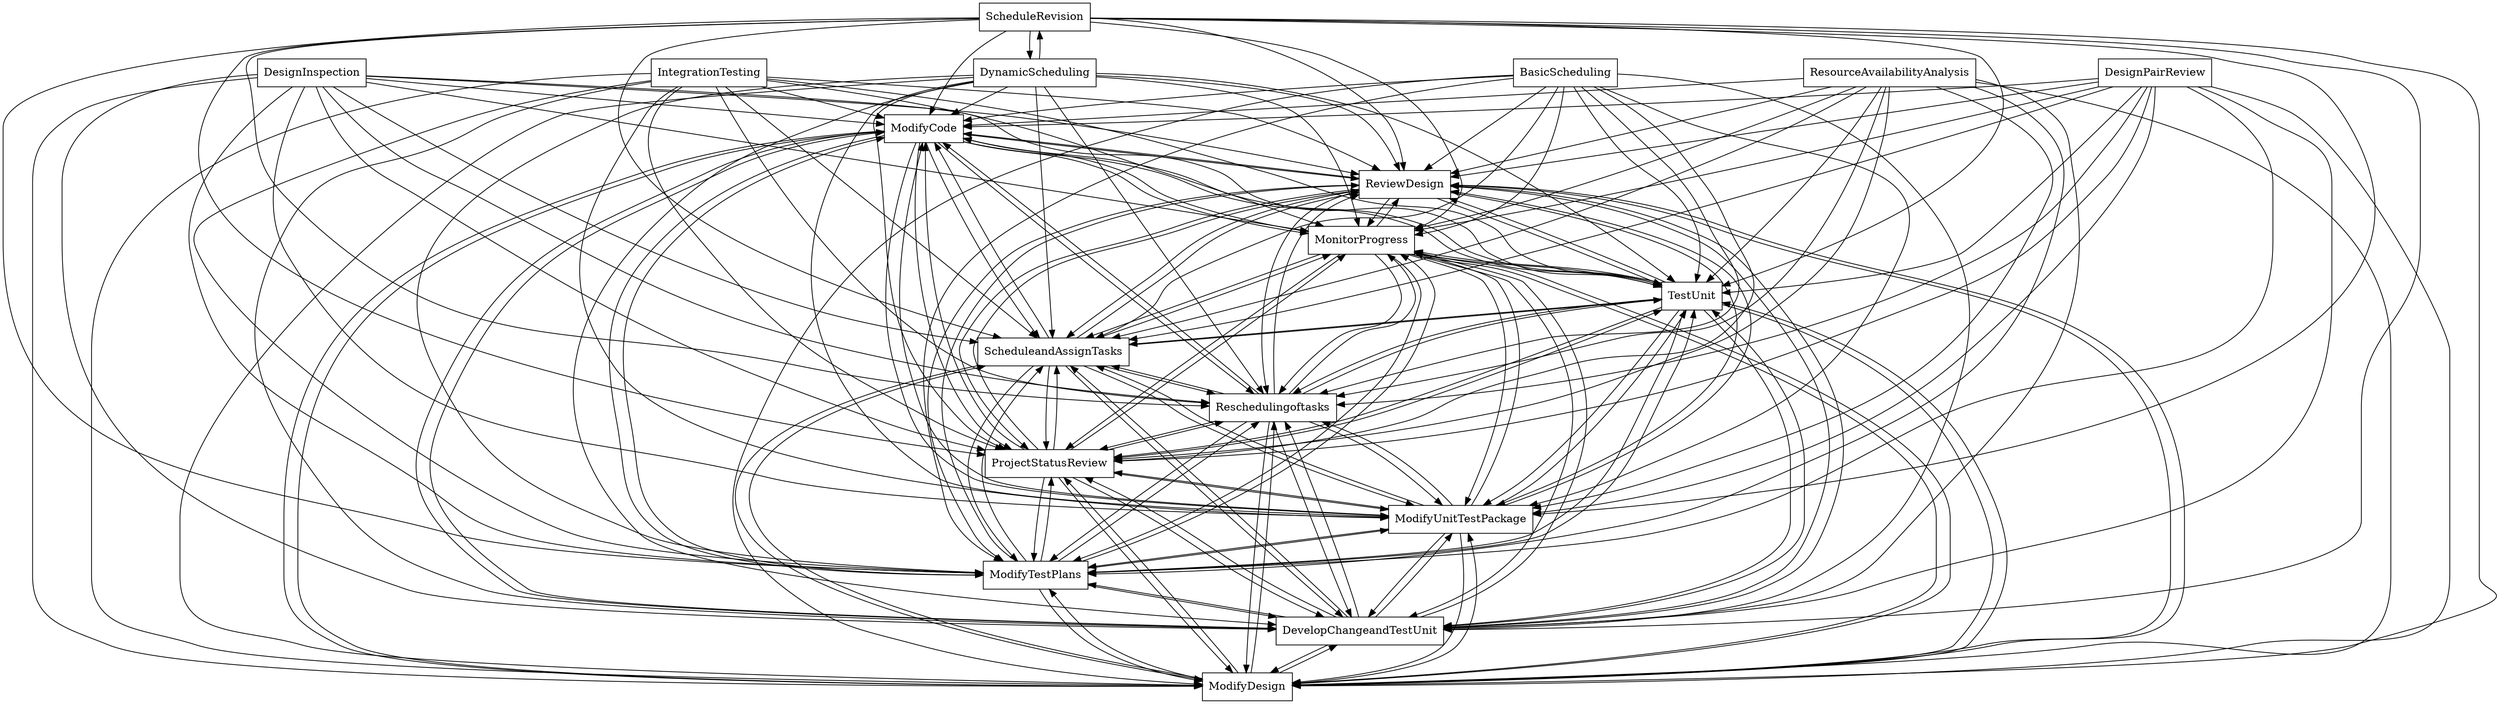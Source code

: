 digraph{
graph [rankdir=TB];
node [shape=box];
edge [arrowhead=normal];
0[label="DesignPairReview",]
1[label="ModifyCode",]
2[label="ReviewDesign",]
3[label="ModifyDesign",]
4[label="DesignInspection",]
5[label="DevelopChangeandTestUnit",]
6[label="ScheduleRevision",]
7[label="ModifyTestPlans",]
8[label="ModifyUnitTestPackage",]
9[label="ResourceAvailabilityAnalysis",]
10[label="DynamicScheduling",]
11[label="ProjectStatusReview",]
12[label="Reschedulingoftasks",]
13[label="ScheduleandAssignTasks",]
14[label="TestUnit",]
15[label="MonitorProgress",]
16[label="IntegrationTesting",]
17[label="BasicScheduling",]
0->1[label="",]
0->2[label="",]
0->3[label="",]
0->5[label="",]
0->7[label="",]
0->8[label="",]
0->11[label="",]
0->12[label="",]
0->13[label="",]
0->14[label="",]
0->15[label="",]
1->2[label="",]
1->3[label="",]
1->5[label="",]
1->7[label="",]
1->8[label="",]
1->11[label="",]
1->12[label="",]
1->13[label="",]
1->14[label="",]
1->15[label="",]
2->1[label="",]
2->3[label="",]
2->5[label="",]
2->7[label="",]
2->8[label="",]
2->11[label="",]
2->12[label="",]
2->13[label="",]
2->14[label="",]
2->15[label="",]
3->1[label="",]
3->2[label="",]
3->5[label="",]
3->7[label="",]
3->8[label="",]
3->11[label="",]
3->12[label="",]
3->13[label="",]
3->14[label="",]
3->15[label="",]
4->1[label="",]
4->2[label="",]
4->3[label="",]
4->5[label="",]
4->7[label="",]
4->8[label="",]
4->11[label="",]
4->12[label="",]
4->13[label="",]
4->14[label="",]
4->15[label="",]
5->1[label="",]
5->2[label="",]
5->3[label="",]
5->7[label="",]
5->8[label="",]
5->11[label="",]
5->12[label="",]
5->13[label="",]
5->14[label="",]
5->15[label="",]
6->1[label="",]
6->2[label="",]
6->3[label="",]
6->5[label="",]
6->7[label="",]
6->8[label="",]
6->10[label="",]
6->11[label="",]
6->12[label="",]
6->13[label="",]
6->14[label="",]
6->15[label="",]
7->1[label="",]
7->2[label="",]
7->3[label="",]
7->5[label="",]
7->8[label="",]
7->11[label="",]
7->12[label="",]
7->13[label="",]
7->14[label="",]
7->15[label="",]
8->1[label="",]
8->2[label="",]
8->3[label="",]
8->5[label="",]
8->7[label="",]
8->11[label="",]
8->12[label="",]
8->13[label="",]
8->14[label="",]
8->15[label="",]
9->1[label="",]
9->2[label="",]
9->3[label="",]
9->5[label="",]
9->7[label="",]
9->8[label="",]
9->11[label="",]
9->12[label="",]
9->13[label="",]
9->14[label="",]
9->15[label="",]
10->1[label="",]
10->2[label="",]
10->3[label="",]
10->5[label="",]
10->6[label="",]
10->7[label="",]
10->8[label="",]
10->11[label="",]
10->12[label="",]
10->13[label="",]
10->14[label="",]
10->15[label="",]
11->1[label="",]
11->2[label="",]
11->3[label="",]
11->5[label="",]
11->7[label="",]
11->8[label="",]
11->12[label="",]
11->13[label="",]
11->14[label="",]
11->15[label="",]
12->1[label="",]
12->2[label="",]
12->3[label="",]
12->5[label="",]
12->7[label="",]
12->8[label="",]
12->11[label="",]
12->13[label="",]
12->14[label="",]
12->15[label="",]
13->1[label="",]
13->2[label="",]
13->3[label="",]
13->5[label="",]
13->7[label="",]
13->8[label="",]
13->11[label="",]
13->12[label="",]
13->14[label="",]
13->15[label="",]
14->1[label="",]
14->2[label="",]
14->3[label="",]
14->5[label="",]
14->7[label="",]
14->8[label="",]
14->11[label="",]
14->12[label="",]
14->13[label="",]
14->15[label="",]
15->1[label="",]
15->2[label="",]
15->3[label="",]
15->5[label="",]
15->7[label="",]
15->8[label="",]
15->11[label="",]
15->12[label="",]
15->13[label="",]
15->14[label="",]
16->1[label="",]
16->2[label="",]
16->3[label="",]
16->5[label="",]
16->7[label="",]
16->8[label="",]
16->11[label="",]
16->12[label="",]
16->13[label="",]
16->14[label="",]
16->15[label="",]
17->1[label="",]
17->2[label="",]
17->3[label="",]
17->5[label="",]
17->7[label="",]
17->8[label="",]
17->11[label="",]
17->12[label="",]
17->13[label="",]
17->14[label="",]
17->15[label="",]
}
